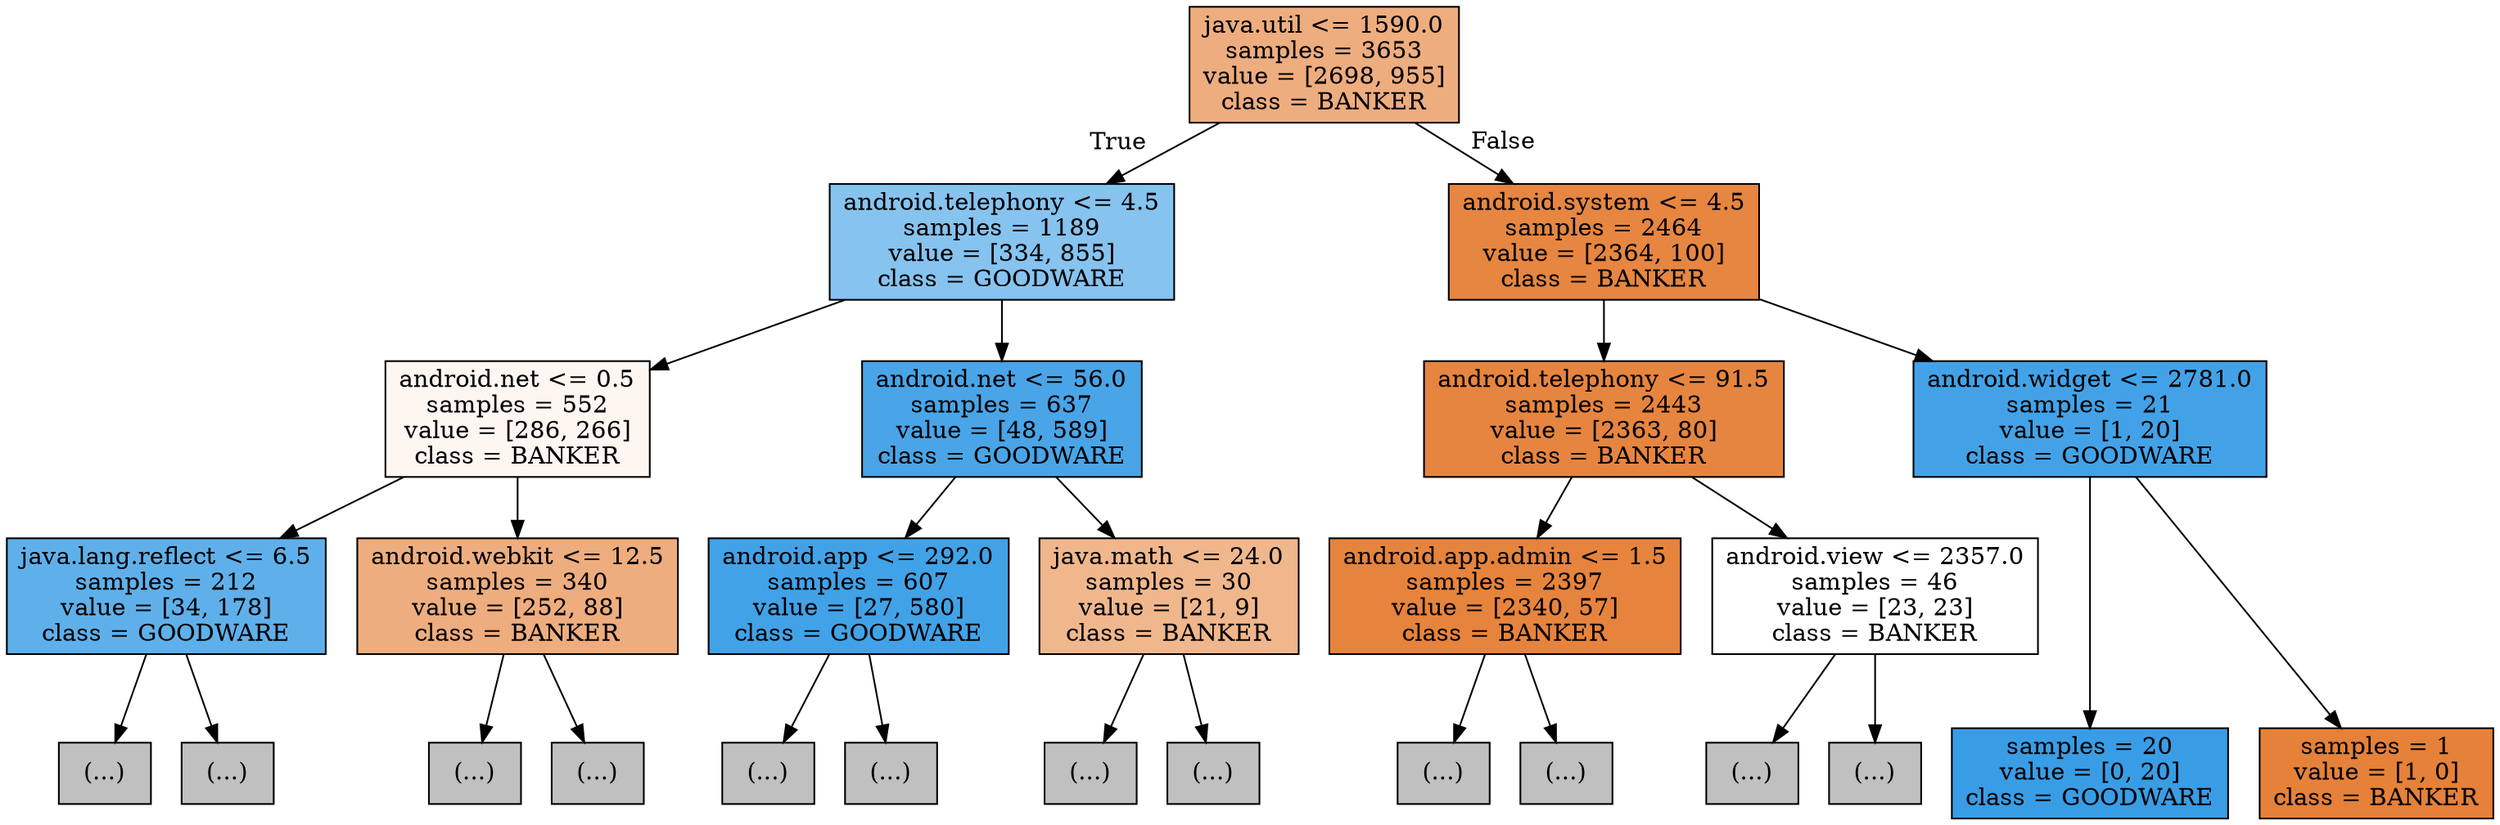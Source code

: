 digraph Tree {
node [shape=box, style="filled", color="black"] ;
graph [ranksep=equally, splines=polyline] ;
0 [label="java.util <= 1590.0\nsamples = 3653\nvalue = [2698, 955]\nclass = BANKER", fillcolor="#e58139a5"] ;
1 [label="android.telephony <= 4.5\nsamples = 1189\nvalue = [334, 855]\nclass = GOODWARE", fillcolor="#399de59b"] ;
0 -> 1 [labeldistance=2.5, labelangle=45, headlabel="True"] ;
2 [label="android.net <= 0.5\nsamples = 552\nvalue = [286, 266]\nclass = BANKER", fillcolor="#e5813912"] ;
1 -> 2 ;
3 [label="java.lang.reflect <= 6.5\nsamples = 212\nvalue = [34, 178]\nclass = GOODWARE", fillcolor="#399de5ce"] ;
2 -> 3 ;
4 [label="(...)", fillcolor="#C0C0C0"] ;
3 -> 4 ;
23 [label="(...)", fillcolor="#C0C0C0"] ;
3 -> 23 ;
32 [label="android.webkit <= 12.5\nsamples = 340\nvalue = [252, 88]\nclass = BANKER", fillcolor="#e58139a6"] ;
2 -> 32 ;
33 [label="(...)", fillcolor="#C0C0C0"] ;
32 -> 33 ;
88 [label="(...)", fillcolor="#C0C0C0"] ;
32 -> 88 ;
99 [label="android.net <= 56.0\nsamples = 637\nvalue = [48, 589]\nclass = GOODWARE", fillcolor="#399de5ea"] ;
1 -> 99 ;
100 [label="android.app <= 292.0\nsamples = 607\nvalue = [27, 580]\nclass = GOODWARE", fillcolor="#399de5f3"] ;
99 -> 100 ;
101 [label="(...)", fillcolor="#C0C0C0"] ;
100 -> 101 ;
130 [label="(...)", fillcolor="#C0C0C0"] ;
100 -> 130 ;
131 [label="java.math <= 24.0\nsamples = 30\nvalue = [21, 9]\nclass = BANKER", fillcolor="#e5813992"] ;
99 -> 131 ;
132 [label="(...)", fillcolor="#C0C0C0"] ;
131 -> 132 ;
135 [label="(...)", fillcolor="#C0C0C0"] ;
131 -> 135 ;
136 [label="android.system <= 4.5\nsamples = 2464\nvalue = [2364, 100]\nclass = BANKER", fillcolor="#e58139f4"] ;
0 -> 136 [labeldistance=2.5, labelangle=-45, headlabel="False"] ;
137 [label="android.telephony <= 91.5\nsamples = 2443\nvalue = [2363, 80]\nclass = BANKER", fillcolor="#e58139f6"] ;
136 -> 137 ;
138 [label="android.app.admin <= 1.5\nsamples = 2397\nvalue = [2340, 57]\nclass = BANKER", fillcolor="#e58139f9"] ;
137 -> 138 ;
139 [label="(...)", fillcolor="#C0C0C0"] ;
138 -> 139 ;
222 [label="(...)", fillcolor="#C0C0C0"] ;
138 -> 222 ;
229 [label="android.view <= 2357.0\nsamples = 46\nvalue = [23, 23]\nclass = BANKER", fillcolor="#e5813900"] ;
137 -> 229 ;
230 [label="(...)", fillcolor="#C0C0C0"] ;
229 -> 230 ;
231 [label="(...)", fillcolor="#C0C0C0"] ;
229 -> 231 ;
236 [label="android.widget <= 2781.0\nsamples = 21\nvalue = [1, 20]\nclass = GOODWARE", fillcolor="#399de5f2"] ;
136 -> 236 ;
237 [label="samples = 20\nvalue = [0, 20]\nclass = GOODWARE", fillcolor="#399de5ff"] ;
236 -> 237 ;
238 [label="samples = 1\nvalue = [1, 0]\nclass = BANKER", fillcolor="#e58139ff"] ;
236 -> 238 ;
{rank=same ; 0} ;
{rank=same ; 1; 136} ;
{rank=same ; 2; 99; 137; 236} ;
{rank=same ; 3; 32; 100; 131; 138; 229} ;
{rank=same ; 4; 23; 33; 88; 101; 130; 132; 135; 139; 222; 230; 231; 237; 238} ;
}